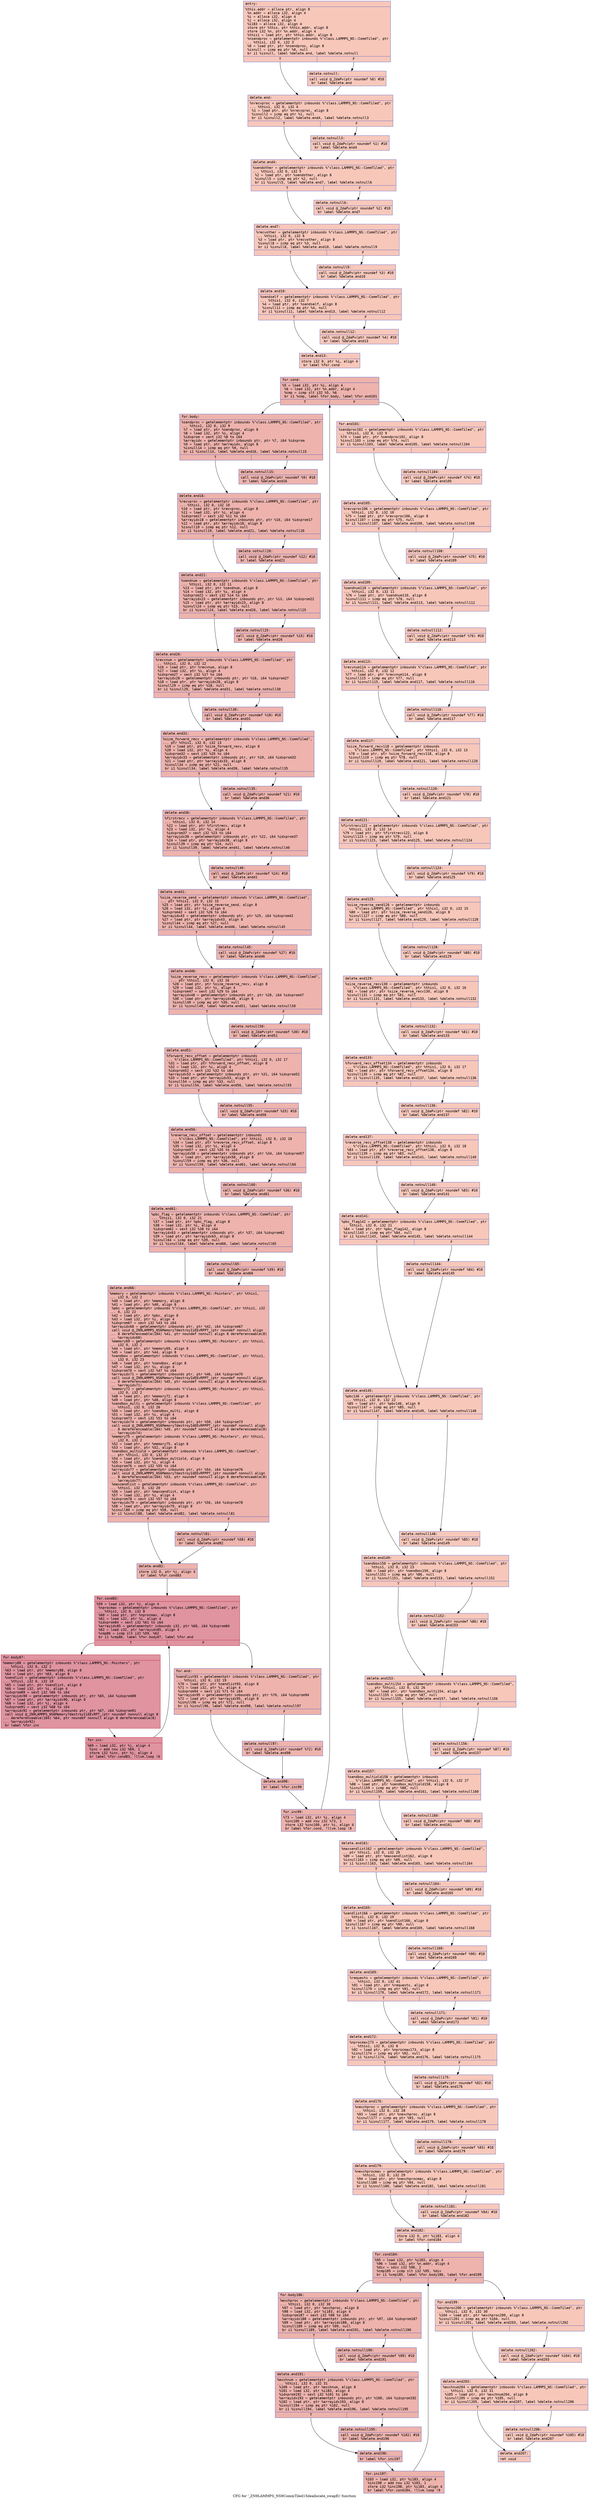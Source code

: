 digraph "CFG for '_ZN9LAMMPS_NS9CommTiled15deallocate_swapEi' function" {
	label="CFG for '_ZN9LAMMPS_NS9CommTiled15deallocate_swapEi' function";

	Node0x556077386480 [shape=record,color="#3d50c3ff", style=filled, fillcolor="#ec7f6370" fontname="Courier",label="{entry:\l|  %this.addr = alloca ptr, align 8\l  %n.addr = alloca i32, align 4\l  %i = alloca i32, align 4\l  %j = alloca i32, align 4\l  %i183 = alloca i32, align 4\l  store ptr %this, ptr %this.addr, align 8\l  store i32 %n, ptr %n.addr, align 4\l  %this1 = load ptr, ptr %this.addr, align 8\l  %nsendproc = getelementptr inbounds %\"class.LAMMPS_NS::CommTiled\", ptr\l... %this1, i32 0, i32 3\l  %0 = load ptr, ptr %nsendproc, align 8\l  %isnull = icmp eq ptr %0, null\l  br i1 %isnull, label %delete.end, label %delete.notnull\l|{<s0>T|<s1>F}}"];
	Node0x556077386480:s0 -> Node0x556077386b60[tooltip="entry -> delete.end\nProbability 37.50%" ];
	Node0x556077386480:s1 -> Node0x556077386be0[tooltip="entry -> delete.notnull\nProbability 62.50%" ];
	Node0x556077386be0 [shape=record,color="#3d50c3ff", style=filled, fillcolor="#ed836670" fontname="Courier",label="{delete.notnull:\l|  call void @_ZdaPv(ptr noundef %0) #10\l  br label %delete.end\l}"];
	Node0x556077386be0 -> Node0x556077386b60[tooltip="delete.notnull -> delete.end\nProbability 100.00%" ];
	Node0x556077386b60 [shape=record,color="#3d50c3ff", style=filled, fillcolor="#ec7f6370" fontname="Courier",label="{delete.end:\l|  %nrecvproc = getelementptr inbounds %\"class.LAMMPS_NS::CommTiled\", ptr\l... %this1, i32 0, i32 4\l  %1 = load ptr, ptr %nrecvproc, align 8\l  %isnull2 = icmp eq ptr %1, null\l  br i1 %isnull2, label %delete.end4, label %delete.notnull3\l|{<s0>T|<s1>F}}"];
	Node0x556077386b60:s0 -> Node0x556077387220[tooltip="delete.end -> delete.end4\nProbability 37.50%" ];
	Node0x556077386b60:s1 -> Node0x5560773872a0[tooltip="delete.end -> delete.notnull3\nProbability 62.50%" ];
	Node0x5560773872a0 [shape=record,color="#3d50c3ff", style=filled, fillcolor="#ed836670" fontname="Courier",label="{delete.notnull3:\l|  call void @_ZdaPv(ptr noundef %1) #10\l  br label %delete.end4\l}"];
	Node0x5560773872a0 -> Node0x556077387220[tooltip="delete.notnull3 -> delete.end4\nProbability 100.00%" ];
	Node0x556077387220 [shape=record,color="#3d50c3ff", style=filled, fillcolor="#ec7f6370" fontname="Courier",label="{delete.end4:\l|  %sendother = getelementptr inbounds %\"class.LAMMPS_NS::CommTiled\", ptr\l... %this1, i32 0, i32 5\l  %2 = load ptr, ptr %sendother, align 8\l  %isnull5 = icmp eq ptr %2, null\l  br i1 %isnull5, label %delete.end7, label %delete.notnull6\l|{<s0>T|<s1>F}}"];
	Node0x556077387220:s0 -> Node0x556077387800[tooltip="delete.end4 -> delete.end7\nProbability 37.50%" ];
	Node0x556077387220:s1 -> Node0x556077387880[tooltip="delete.end4 -> delete.notnull6\nProbability 62.50%" ];
	Node0x556077387880 [shape=record,color="#3d50c3ff", style=filled, fillcolor="#ed836670" fontname="Courier",label="{delete.notnull6:\l|  call void @_ZdaPv(ptr noundef %2) #10\l  br label %delete.end7\l}"];
	Node0x556077387880 -> Node0x556077387800[tooltip="delete.notnull6 -> delete.end7\nProbability 100.00%" ];
	Node0x556077387800 [shape=record,color="#3d50c3ff", style=filled, fillcolor="#ec7f6370" fontname="Courier",label="{delete.end7:\l|  %recvother = getelementptr inbounds %\"class.LAMMPS_NS::CommTiled\", ptr\l... %this1, i32 0, i32 6\l  %3 = load ptr, ptr %recvother, align 8\l  %isnull8 = icmp eq ptr %3, null\l  br i1 %isnull8, label %delete.end10, label %delete.notnull9\l|{<s0>T|<s1>F}}"];
	Node0x556077387800:s0 -> Node0x556077387d50[tooltip="delete.end7 -> delete.end10\nProbability 37.50%" ];
	Node0x556077387800:s1 -> Node0x556077387dd0[tooltip="delete.end7 -> delete.notnull9\nProbability 62.50%" ];
	Node0x556077387dd0 [shape=record,color="#3d50c3ff", style=filled, fillcolor="#ed836670" fontname="Courier",label="{delete.notnull9:\l|  call void @_ZdaPv(ptr noundef %3) #10\l  br label %delete.end10\l}"];
	Node0x556077387dd0 -> Node0x556077387d50[tooltip="delete.notnull9 -> delete.end10\nProbability 100.00%" ];
	Node0x556077387d50 [shape=record,color="#3d50c3ff", style=filled, fillcolor="#ec7f6370" fontname="Courier",label="{delete.end10:\l|  %sendself = getelementptr inbounds %\"class.LAMMPS_NS::CommTiled\", ptr\l... %this1, i32 0, i32 7\l  %4 = load ptr, ptr %sendself, align 8\l  %isnull11 = icmp eq ptr %4, null\l  br i1 %isnull11, label %delete.end13, label %delete.notnull12\l|{<s0>T|<s1>F}}"];
	Node0x556077387d50:s0 -> Node0x556077388480[tooltip="delete.end10 -> delete.end13\nProbability 37.50%" ];
	Node0x556077387d50:s1 -> Node0x556077388530[tooltip="delete.end10 -> delete.notnull12\nProbability 62.50%" ];
	Node0x556077388530 [shape=record,color="#3d50c3ff", style=filled, fillcolor="#ed836670" fontname="Courier",label="{delete.notnull12:\l|  call void @_ZdaPv(ptr noundef %4) #10\l  br label %delete.end13\l}"];
	Node0x556077388530 -> Node0x556077388480[tooltip="delete.notnull12 -> delete.end13\nProbability 100.00%" ];
	Node0x556077388480 [shape=record,color="#3d50c3ff", style=filled, fillcolor="#ec7f6370" fontname="Courier",label="{delete.end13:\l|  store i32 0, ptr %i, align 4\l  br label %for.cond\l}"];
	Node0x556077388480 -> Node0x5560773888b0[tooltip="delete.end13 -> for.cond\nProbability 100.00%" ];
	Node0x5560773888b0 [shape=record,color="#3d50c3ff", style=filled, fillcolor="#d6524470" fontname="Courier",label="{for.cond:\l|  %5 = load i32, ptr %i, align 4\l  %6 = load i32, ptr %n.addr, align 4\l  %cmp = icmp slt i32 %5, %6\l  br i1 %cmp, label %for.body, label %for.end101\l|{<s0>T|<s1>F}}"];
	Node0x5560773888b0:s0 -> Node0x55607737de80[tooltip="for.cond -> for.body\nProbability 96.88%" ];
	Node0x5560773888b0:s1 -> Node0x55607737ded0[tooltip="for.cond -> for.end101\nProbability 3.12%" ];
	Node0x55607737de80 [shape=record,color="#3d50c3ff", style=filled, fillcolor="#d6524470" fontname="Courier",label="{for.body:\l|  %sendproc = getelementptr inbounds %\"class.LAMMPS_NS::CommTiled\", ptr\l... %this1, i32 0, i32 9\l  %7 = load ptr, ptr %sendproc, align 8\l  %8 = load i32, ptr %i, align 4\l  %idxprom = sext i32 %8 to i64\l  %arrayidx = getelementptr inbounds ptr, ptr %7, i64 %idxprom\l  %9 = load ptr, ptr %arrayidx, align 8\l  %isnull14 = icmp eq ptr %9, null\l  br i1 %isnull14, label %delete.end16, label %delete.notnull15\l|{<s0>T|<s1>F}}"];
	Node0x55607737de80:s0 -> Node0x55607737e4c0[tooltip="for.body -> delete.end16\nProbability 37.50%" ];
	Node0x55607737de80:s1 -> Node0x55607737e570[tooltip="for.body -> delete.notnull15\nProbability 62.50%" ];
	Node0x55607737e570 [shape=record,color="#3d50c3ff", style=filled, fillcolor="#d8564670" fontname="Courier",label="{delete.notnull15:\l|  call void @_ZdaPv(ptr noundef %9) #10\l  br label %delete.end16\l}"];
	Node0x55607737e570 -> Node0x55607737e4c0[tooltip="delete.notnull15 -> delete.end16\nProbability 100.00%" ];
	Node0x55607737e4c0 [shape=record,color="#3d50c3ff", style=filled, fillcolor="#d6524470" fontname="Courier",label="{delete.end16:\l|  %recvproc = getelementptr inbounds %\"class.LAMMPS_NS::CommTiled\", ptr\l... %this1, i32 0, i32 10\l  %10 = load ptr, ptr %recvproc, align 8\l  %11 = load i32, ptr %i, align 4\l  %idxprom17 = sext i32 %11 to i64\l  %arrayidx18 = getelementptr inbounds ptr, ptr %10, i64 %idxprom17\l  %12 = load ptr, ptr %arrayidx18, align 8\l  %isnull19 = icmp eq ptr %12, null\l  br i1 %isnull19, label %delete.end21, label %delete.notnull20\l|{<s0>T|<s1>F}}"];
	Node0x55607737e4c0:s0 -> Node0x55607737ed40[tooltip="delete.end16 -> delete.end21\nProbability 37.50%" ];
	Node0x55607737e4c0:s1 -> Node0x55607737edf0[tooltip="delete.end16 -> delete.notnull20\nProbability 62.50%" ];
	Node0x55607737edf0 [shape=record,color="#3d50c3ff", style=filled, fillcolor="#d8564670" fontname="Courier",label="{delete.notnull20:\l|  call void @_ZdaPv(ptr noundef %12) #10\l  br label %delete.end21\l}"];
	Node0x55607737edf0 -> Node0x55607737ed40[tooltip="delete.notnull20 -> delete.end21\nProbability 100.00%" ];
	Node0x55607737ed40 [shape=record,color="#3d50c3ff", style=filled, fillcolor="#d6524470" fontname="Courier",label="{delete.end21:\l|  %sendnum = getelementptr inbounds %\"class.LAMMPS_NS::CommTiled\", ptr\l... %this1, i32 0, i32 11\l  %13 = load ptr, ptr %sendnum, align 8\l  %14 = load i32, ptr %i, align 4\l  %idxprom22 = sext i32 %14 to i64\l  %arrayidx23 = getelementptr inbounds ptr, ptr %13, i64 %idxprom22\l  %15 = load ptr, ptr %arrayidx23, align 8\l  %isnull24 = icmp eq ptr %15, null\l  br i1 %isnull24, label %delete.end26, label %delete.notnull25\l|{<s0>T|<s1>F}}"];
	Node0x55607737ed40:s0 -> Node0x55607738b7b0[tooltip="delete.end21 -> delete.end26\nProbability 37.50%" ];
	Node0x55607737ed40:s1 -> Node0x55607738b860[tooltip="delete.end21 -> delete.notnull25\nProbability 62.50%" ];
	Node0x55607738b860 [shape=record,color="#3d50c3ff", style=filled, fillcolor="#d8564670" fontname="Courier",label="{delete.notnull25:\l|  call void @_ZdaPv(ptr noundef %15) #10\l  br label %delete.end26\l}"];
	Node0x55607738b860 -> Node0x55607738b7b0[tooltip="delete.notnull25 -> delete.end26\nProbability 100.00%" ];
	Node0x55607738b7b0 [shape=record,color="#3d50c3ff", style=filled, fillcolor="#d6524470" fontname="Courier",label="{delete.end26:\l|  %recvnum = getelementptr inbounds %\"class.LAMMPS_NS::CommTiled\", ptr\l... %this1, i32 0, i32 12\l  %16 = load ptr, ptr %recvnum, align 8\l  %17 = load i32, ptr %i, align 4\l  %idxprom27 = sext i32 %17 to i64\l  %arrayidx28 = getelementptr inbounds ptr, ptr %16, i64 %idxprom27\l  %18 = load ptr, ptr %arrayidx28, align 8\l  %isnull29 = icmp eq ptr %18, null\l  br i1 %isnull29, label %delete.end31, label %delete.notnull30\l|{<s0>T|<s1>F}}"];
	Node0x55607738b7b0:s0 -> Node0x55607738bfa0[tooltip="delete.end26 -> delete.end31\nProbability 37.50%" ];
	Node0x55607738b7b0:s1 -> Node0x55607738c050[tooltip="delete.end26 -> delete.notnull30\nProbability 62.50%" ];
	Node0x55607738c050 [shape=record,color="#3d50c3ff", style=filled, fillcolor="#d8564670" fontname="Courier",label="{delete.notnull30:\l|  call void @_ZdaPv(ptr noundef %18) #10\l  br label %delete.end31\l}"];
	Node0x55607738c050 -> Node0x55607738bfa0[tooltip="delete.notnull30 -> delete.end31\nProbability 100.00%" ];
	Node0x55607738bfa0 [shape=record,color="#3d50c3ff", style=filled, fillcolor="#d6524470" fontname="Courier",label="{delete.end31:\l|  %size_forward_recv = getelementptr inbounds %\"class.LAMMPS_NS::CommTiled\",\l... ptr %this1, i32 0, i32 13\l  %19 = load ptr, ptr %size_forward_recv, align 8\l  %20 = load i32, ptr %i, align 4\l  %idxprom32 = sext i32 %20 to i64\l  %arrayidx33 = getelementptr inbounds ptr, ptr %19, i64 %idxprom32\l  %21 = load ptr, ptr %arrayidx33, align 8\l  %isnull34 = icmp eq ptr %21, null\l  br i1 %isnull34, label %delete.end36, label %delete.notnull35\l|{<s0>T|<s1>F}}"];
	Node0x55607738bfa0:s0 -> Node0x55607738c7f0[tooltip="delete.end31 -> delete.end36\nProbability 37.50%" ];
	Node0x55607738bfa0:s1 -> Node0x55607738c8a0[tooltip="delete.end31 -> delete.notnull35\nProbability 62.50%" ];
	Node0x55607738c8a0 [shape=record,color="#3d50c3ff", style=filled, fillcolor="#d8564670" fontname="Courier",label="{delete.notnull35:\l|  call void @_ZdaPv(ptr noundef %21) #10\l  br label %delete.end36\l}"];
	Node0x55607738c8a0 -> Node0x55607738c7f0[tooltip="delete.notnull35 -> delete.end36\nProbability 100.00%" ];
	Node0x55607738c7f0 [shape=record,color="#3d50c3ff", style=filled, fillcolor="#d6524470" fontname="Courier",label="{delete.end36:\l|  %firstrecv = getelementptr inbounds %\"class.LAMMPS_NS::CommTiled\", ptr\l... %this1, i32 0, i32 14\l  %22 = load ptr, ptr %firstrecv, align 8\l  %23 = load i32, ptr %i, align 4\l  %idxprom37 = sext i32 %23 to i64\l  %arrayidx38 = getelementptr inbounds ptr, ptr %22, i64 %idxprom37\l  %24 = load ptr, ptr %arrayidx38, align 8\l  %isnull39 = icmp eq ptr %24, null\l  br i1 %isnull39, label %delete.end41, label %delete.notnull40\l|{<s0>T|<s1>F}}"];
	Node0x55607738c7f0:s0 -> Node0x55607738cfc0[tooltip="delete.end36 -> delete.end41\nProbability 37.50%" ];
	Node0x55607738c7f0:s1 -> Node0x55607738d070[tooltip="delete.end36 -> delete.notnull40\nProbability 62.50%" ];
	Node0x55607738d070 [shape=record,color="#3d50c3ff", style=filled, fillcolor="#d8564670" fontname="Courier",label="{delete.notnull40:\l|  call void @_ZdaPv(ptr noundef %24) #10\l  br label %delete.end41\l}"];
	Node0x55607738d070 -> Node0x55607738cfc0[tooltip="delete.notnull40 -> delete.end41\nProbability 100.00%" ];
	Node0x55607738cfc0 [shape=record,color="#3d50c3ff", style=filled, fillcolor="#d6524470" fontname="Courier",label="{delete.end41:\l|  %size_reverse_send = getelementptr inbounds %\"class.LAMMPS_NS::CommTiled\",\l... ptr %this1, i32 0, i32 15\l  %25 = load ptr, ptr %size_reverse_send, align 8\l  %26 = load i32, ptr %i, align 4\l  %idxprom42 = sext i32 %26 to i64\l  %arrayidx43 = getelementptr inbounds ptr, ptr %25, i64 %idxprom42\l  %27 = load ptr, ptr %arrayidx43, align 8\l  %isnull44 = icmp eq ptr %27, null\l  br i1 %isnull44, label %delete.end46, label %delete.notnull45\l|{<s0>T|<s1>F}}"];
	Node0x55607738cfc0:s0 -> Node0x55607738d7f0[tooltip="delete.end41 -> delete.end46\nProbability 37.50%" ];
	Node0x55607738cfc0:s1 -> Node0x55607738d8a0[tooltip="delete.end41 -> delete.notnull45\nProbability 62.50%" ];
	Node0x55607738d8a0 [shape=record,color="#3d50c3ff", style=filled, fillcolor="#d8564670" fontname="Courier",label="{delete.notnull45:\l|  call void @_ZdaPv(ptr noundef %27) #10\l  br label %delete.end46\l}"];
	Node0x55607738d8a0 -> Node0x55607738d7f0[tooltip="delete.notnull45 -> delete.end46\nProbability 100.00%" ];
	Node0x55607738d7f0 [shape=record,color="#3d50c3ff", style=filled, fillcolor="#d6524470" fontname="Courier",label="{delete.end46:\l|  %size_reverse_recv = getelementptr inbounds %\"class.LAMMPS_NS::CommTiled\",\l... ptr %this1, i32 0, i32 16\l  %28 = load ptr, ptr %size_reverse_recv, align 8\l  %29 = load i32, ptr %i, align 4\l  %idxprom47 = sext i32 %29 to i64\l  %arrayidx48 = getelementptr inbounds ptr, ptr %28, i64 %idxprom47\l  %30 = load ptr, ptr %arrayidx48, align 8\l  %isnull49 = icmp eq ptr %30, null\l  br i1 %isnull49, label %delete.end51, label %delete.notnull50\l|{<s0>T|<s1>F}}"];
	Node0x55607738d7f0:s0 -> Node0x55607738dff0[tooltip="delete.end46 -> delete.end51\nProbability 37.50%" ];
	Node0x55607738d7f0:s1 -> Node0x55607738e0a0[tooltip="delete.end46 -> delete.notnull50\nProbability 62.50%" ];
	Node0x55607738e0a0 [shape=record,color="#3d50c3ff", style=filled, fillcolor="#d8564670" fontname="Courier",label="{delete.notnull50:\l|  call void @_ZdaPv(ptr noundef %30) #10\l  br label %delete.end51\l}"];
	Node0x55607738e0a0 -> Node0x55607738dff0[tooltip="delete.notnull50 -> delete.end51\nProbability 100.00%" ];
	Node0x55607738dff0 [shape=record,color="#3d50c3ff", style=filled, fillcolor="#d6524470" fontname="Courier",label="{delete.end51:\l|  %forward_recv_offset = getelementptr inbounds\l... %\"class.LAMMPS_NS::CommTiled\", ptr %this1, i32 0, i32 17\l  %31 = load ptr, ptr %forward_recv_offset, align 8\l  %32 = load i32, ptr %i, align 4\l  %idxprom52 = sext i32 %32 to i64\l  %arrayidx53 = getelementptr inbounds ptr, ptr %31, i64 %idxprom52\l  %33 = load ptr, ptr %arrayidx53, align 8\l  %isnull54 = icmp eq ptr %33, null\l  br i1 %isnull54, label %delete.end56, label %delete.notnull55\l|{<s0>T|<s1>F}}"];
	Node0x55607738dff0:s0 -> Node0x55607738e7f0[tooltip="delete.end51 -> delete.end56\nProbability 37.50%" ];
	Node0x55607738dff0:s1 -> Node0x55607738e8a0[tooltip="delete.end51 -> delete.notnull55\nProbability 62.50%" ];
	Node0x55607738e8a0 [shape=record,color="#3d50c3ff", style=filled, fillcolor="#d8564670" fontname="Courier",label="{delete.notnull55:\l|  call void @_ZdaPv(ptr noundef %33) #10\l  br label %delete.end56\l}"];
	Node0x55607738e8a0 -> Node0x55607738e7f0[tooltip="delete.notnull55 -> delete.end56\nProbability 100.00%" ];
	Node0x55607738e7f0 [shape=record,color="#3d50c3ff", style=filled, fillcolor="#d6524470" fontname="Courier",label="{delete.end56:\l|  %reverse_recv_offset = getelementptr inbounds\l... %\"class.LAMMPS_NS::CommTiled\", ptr %this1, i32 0, i32 18\l  %34 = load ptr, ptr %reverse_recv_offset, align 8\l  %35 = load i32, ptr %i, align 4\l  %idxprom57 = sext i32 %35 to i64\l  %arrayidx58 = getelementptr inbounds ptr, ptr %34, i64 %idxprom57\l  %36 = load ptr, ptr %arrayidx58, align 8\l  %isnull59 = icmp eq ptr %36, null\l  br i1 %isnull59, label %delete.end61, label %delete.notnull60\l|{<s0>T|<s1>F}}"];
	Node0x55607738e7f0:s0 -> Node0x55607738eff0[tooltip="delete.end56 -> delete.end61\nProbability 37.50%" ];
	Node0x55607738e7f0:s1 -> Node0x55607738f0a0[tooltip="delete.end56 -> delete.notnull60\nProbability 62.50%" ];
	Node0x55607738f0a0 [shape=record,color="#3d50c3ff", style=filled, fillcolor="#d8564670" fontname="Courier",label="{delete.notnull60:\l|  call void @_ZdaPv(ptr noundef %36) #10\l  br label %delete.end61\l}"];
	Node0x55607738f0a0 -> Node0x55607738eff0[tooltip="delete.notnull60 -> delete.end61\nProbability 100.00%" ];
	Node0x55607738eff0 [shape=record,color="#3d50c3ff", style=filled, fillcolor="#d6524470" fontname="Courier",label="{delete.end61:\l|  %pbc_flag = getelementptr inbounds %\"class.LAMMPS_NS::CommTiled\", ptr\l... %this1, i32 0, i32 21\l  %37 = load ptr, ptr %pbc_flag, align 8\l  %38 = load i32, ptr %i, align 4\l  %idxprom62 = sext i32 %38 to i64\l  %arrayidx63 = getelementptr inbounds ptr, ptr %37, i64 %idxprom62\l  %39 = load ptr, ptr %arrayidx63, align 8\l  %isnull64 = icmp eq ptr %39, null\l  br i1 %isnull64, label %delete.end66, label %delete.notnull65\l|{<s0>T|<s1>F}}"];
	Node0x55607738eff0:s0 -> Node0x55607738b190[tooltip="delete.end61 -> delete.end66\nProbability 37.50%" ];
	Node0x55607738eff0:s1 -> Node0x55607738b240[tooltip="delete.end61 -> delete.notnull65\nProbability 62.50%" ];
	Node0x55607738b240 [shape=record,color="#3d50c3ff", style=filled, fillcolor="#d8564670" fontname="Courier",label="{delete.notnull65:\l|  call void @_ZdaPv(ptr noundef %39) #10\l  br label %delete.end66\l}"];
	Node0x55607738b240 -> Node0x55607738b190[tooltip="delete.notnull65 -> delete.end66\nProbability 100.00%" ];
	Node0x55607738b190 [shape=record,color="#3d50c3ff", style=filled, fillcolor="#d6524470" fontname="Courier",label="{delete.end66:\l|  %memory = getelementptr inbounds %\"class.LAMMPS_NS::Pointers\", ptr %this1,\l... i32 0, i32 2\l  %40 = load ptr, ptr %memory, align 8\l  %41 = load ptr, ptr %40, align 8\l  %pbc = getelementptr inbounds %\"class.LAMMPS_NS::CommTiled\", ptr %this1, i32\l... 0, i32 22\l  %42 = load ptr, ptr %pbc, align 8\l  %43 = load i32, ptr %i, align 4\l  %idxprom67 = sext i32 %43 to i64\l  %arrayidx68 = getelementptr inbounds ptr, ptr %42, i64 %idxprom67\l  call void @_ZN9LAMMPS_NS6Memory7destroyIiEEvRPPT_(ptr noundef nonnull align\l... 8 dereferenceable(184) %41, ptr noundef nonnull align 8 dereferenceable(8)\l... %arrayidx68)\l  %memory69 = getelementptr inbounds %\"class.LAMMPS_NS::Pointers\", ptr %this1,\l... i32 0, i32 2\l  %44 = load ptr, ptr %memory69, align 8\l  %45 = load ptr, ptr %44, align 8\l  %sendbox = getelementptr inbounds %\"class.LAMMPS_NS::CommTiled\", ptr %this1,\l... i32 0, i32 23\l  %46 = load ptr, ptr %sendbox, align 8\l  %47 = load i32, ptr %i, align 4\l  %idxprom70 = sext i32 %47 to i64\l  %arrayidx71 = getelementptr inbounds ptr, ptr %46, i64 %idxprom70\l  call void @_ZN9LAMMPS_NS6Memory7destroyIdEEvRPPT_(ptr noundef nonnull align\l... 8 dereferenceable(184) %45, ptr noundef nonnull align 8 dereferenceable(8)\l... %arrayidx71)\l  %memory72 = getelementptr inbounds %\"class.LAMMPS_NS::Pointers\", ptr %this1,\l... i32 0, i32 2\l  %48 = load ptr, ptr %memory72, align 8\l  %49 = load ptr, ptr %48, align 8\l  %sendbox_multi = getelementptr inbounds %\"class.LAMMPS_NS::CommTiled\", ptr\l... %this1, i32 0, i32 26\l  %50 = load ptr, ptr %sendbox_multi, align 8\l  %51 = load i32, ptr %i, align 4\l  %idxprom73 = sext i32 %51 to i64\l  %arrayidx74 = getelementptr inbounds ptr, ptr %50, i64 %idxprom73\l  call void @_ZN9LAMMPS_NS6Memory7destroyIdEEvRPPPT_(ptr noundef nonnull align\l... 8 dereferenceable(184) %49, ptr noundef nonnull align 8 dereferenceable(8)\l... %arrayidx74)\l  %memory75 = getelementptr inbounds %\"class.LAMMPS_NS::Pointers\", ptr %this1,\l... i32 0, i32 2\l  %52 = load ptr, ptr %memory75, align 8\l  %53 = load ptr, ptr %52, align 8\l  %sendbox_multiold = getelementptr inbounds %\"class.LAMMPS_NS::CommTiled\",\l... ptr %this1, i32 0, i32 27\l  %54 = load ptr, ptr %sendbox_multiold, align 8\l  %55 = load i32, ptr %i, align 4\l  %idxprom76 = sext i32 %55 to i64\l  %arrayidx77 = getelementptr inbounds ptr, ptr %54, i64 %idxprom76\l  call void @_ZN9LAMMPS_NS6Memory7destroyIdEEvRPPPT_(ptr noundef nonnull align\l... 8 dereferenceable(184) %53, ptr noundef nonnull align 8 dereferenceable(8)\l... %arrayidx77)\l  %maxsendlist = getelementptr inbounds %\"class.LAMMPS_NS::CommTiled\", ptr\l... %this1, i32 0, i32 20\l  %56 = load ptr, ptr %maxsendlist, align 8\l  %57 = load i32, ptr %i, align 4\l  %idxprom78 = sext i32 %57 to i64\l  %arrayidx79 = getelementptr inbounds ptr, ptr %56, i64 %idxprom78\l  %58 = load ptr, ptr %arrayidx79, align 8\l  %isnull80 = icmp eq ptr %58, null\l  br i1 %isnull80, label %delete.end82, label %delete.notnull81\l|{<s0>T|<s1>F}}"];
	Node0x55607738b190:s0 -> Node0x556077392910[tooltip="delete.end66 -> delete.end82\nProbability 37.50%" ];
	Node0x55607738b190:s1 -> Node0x556077392a20[tooltip="delete.end66 -> delete.notnull81\nProbability 62.50%" ];
	Node0x556077392a20 [shape=record,color="#3d50c3ff", style=filled, fillcolor="#d8564670" fontname="Courier",label="{delete.notnull81:\l|  call void @_ZdaPv(ptr noundef %58) #10\l  br label %delete.end82\l}"];
	Node0x556077392a20 -> Node0x556077392910[tooltip="delete.notnull81 -> delete.end82\nProbability 100.00%" ];
	Node0x556077392910 [shape=record,color="#3d50c3ff", style=filled, fillcolor="#d6524470" fontname="Courier",label="{delete.end82:\l|  store i32 0, ptr %j, align 4\l  br label %for.cond83\l}"];
	Node0x556077392910 -> Node0x556077392db0[tooltip="delete.end82 -> for.cond83\nProbability 100.00%" ];
	Node0x556077392db0 [shape=record,color="#b70d28ff", style=filled, fillcolor="#b70d2870" fontname="Courier",label="{for.cond83:\l|  %59 = load i32, ptr %j, align 4\l  %nprocmax = getelementptr inbounds %\"class.LAMMPS_NS::CommTiled\", ptr\l... %this1, i32 0, i32 8\l  %60 = load ptr, ptr %nprocmax, align 8\l  %61 = load i32, ptr %i, align 4\l  %idxprom84 = sext i32 %61 to i64\l  %arrayidx85 = getelementptr inbounds i32, ptr %60, i64 %idxprom84\l  %62 = load i32, ptr %arrayidx85, align 4\l  %cmp86 = icmp slt i32 %59, %62\l  br i1 %cmp86, label %for.body87, label %for.end\l|{<s0>T|<s1>F}}"];
	Node0x556077392db0:s0 -> Node0x556077393360[tooltip="for.cond83 -> for.body87\nProbability 96.88%" ];
	Node0x556077392db0:s1 -> Node0x5560773933e0[tooltip="for.cond83 -> for.end\nProbability 3.12%" ];
	Node0x556077393360 [shape=record,color="#b70d28ff", style=filled, fillcolor="#b70d2870" fontname="Courier",label="{for.body87:\l|  %memory88 = getelementptr inbounds %\"class.LAMMPS_NS::Pointers\", ptr\l... %this1, i32 0, i32 2\l  %63 = load ptr, ptr %memory88, align 8\l  %64 = load ptr, ptr %63, align 8\l  %sendlist = getelementptr inbounds %\"class.LAMMPS_NS::CommTiled\", ptr\l... %this1, i32 0, i32 19\l  %65 = load ptr, ptr %sendlist, align 8\l  %66 = load i32, ptr %i, align 4\l  %idxprom89 = sext i32 %66 to i64\l  %arrayidx90 = getelementptr inbounds ptr, ptr %65, i64 %idxprom89\l  %67 = load ptr, ptr %arrayidx90, align 8\l  %68 = load i32, ptr %j, align 4\l  %idxprom91 = sext i32 %68 to i64\l  %arrayidx92 = getelementptr inbounds ptr, ptr %67, i64 %idxprom91\l  call void @_ZN9LAMMPS_NS6Memory7destroyIiEEvRPT_(ptr noundef nonnull align 8\l... dereferenceable(184) %64, ptr noundef nonnull align 8 dereferenceable(8)\l... %arrayidx92)\l  br label %for.inc\l}"];
	Node0x556077393360 -> Node0x556077393ea0[tooltip="for.body87 -> for.inc\nProbability 100.00%" ];
	Node0x556077393ea0 [shape=record,color="#b70d28ff", style=filled, fillcolor="#b70d2870" fontname="Courier",label="{for.inc:\l|  %69 = load i32, ptr %j, align 4\l  %inc = add nsw i32 %69, 1\l  store i32 %inc, ptr %j, align 4\l  br label %for.cond83, !llvm.loop !6\l}"];
	Node0x556077393ea0 -> Node0x556077392db0[tooltip="for.inc -> for.cond83\nProbability 100.00%" ];
	Node0x5560773933e0 [shape=record,color="#3d50c3ff", style=filled, fillcolor="#d6524470" fontname="Courier",label="{for.end:\l|  %sendlist93 = getelementptr inbounds %\"class.LAMMPS_NS::CommTiled\", ptr\l... %this1, i32 0, i32 19\l  %70 = load ptr, ptr %sendlist93, align 8\l  %71 = load i32, ptr %i, align 4\l  %idxprom94 = sext i32 %71 to i64\l  %arrayidx95 = getelementptr inbounds ptr, ptr %70, i64 %idxprom94\l  %72 = load ptr, ptr %arrayidx95, align 8\l  %isnull96 = icmp eq ptr %72, null\l  br i1 %isnull96, label %delete.end98, label %delete.notnull97\l|{<s0>T|<s1>F}}"];
	Node0x5560773933e0:s0 -> Node0x5560773950a0[tooltip="for.end -> delete.end98\nProbability 37.50%" ];
	Node0x5560773933e0:s1 -> Node0x556077395150[tooltip="for.end -> delete.notnull97\nProbability 62.50%" ];
	Node0x556077395150 [shape=record,color="#3d50c3ff", style=filled, fillcolor="#d8564670" fontname="Courier",label="{delete.notnull97:\l|  call void @_ZdaPv(ptr noundef %72) #10\l  br label %delete.end98\l}"];
	Node0x556077395150 -> Node0x5560773950a0[tooltip="delete.notnull97 -> delete.end98\nProbability 100.00%" ];
	Node0x5560773950a0 [shape=record,color="#3d50c3ff", style=filled, fillcolor="#d6524470" fontname="Courier",label="{delete.end98:\l|  br label %for.inc99\l}"];
	Node0x5560773950a0 -> Node0x556077395450[tooltip="delete.end98 -> for.inc99\nProbability 100.00%" ];
	Node0x556077395450 [shape=record,color="#3d50c3ff", style=filled, fillcolor="#d6524470" fontname="Courier",label="{for.inc99:\l|  %73 = load i32, ptr %i, align 4\l  %inc100 = add nsw i32 %73, 1\l  store i32 %inc100, ptr %i, align 4\l  br label %for.cond, !llvm.loop !8\l}"];
	Node0x556077395450 -> Node0x5560773888b0[tooltip="for.inc99 -> for.cond\nProbability 100.00%" ];
	Node0x55607737ded0 [shape=record,color="#3d50c3ff", style=filled, fillcolor="#ec7f6370" fontname="Courier",label="{for.end101:\l|  %sendproc102 = getelementptr inbounds %\"class.LAMMPS_NS::CommTiled\", ptr\l... %this1, i32 0, i32 9\l  %74 = load ptr, ptr %sendproc102, align 8\l  %isnull103 = icmp eq ptr %74, null\l  br i1 %isnull103, label %delete.end105, label %delete.notnull104\l|{<s0>T|<s1>F}}"];
	Node0x55607737ded0:s0 -> Node0x556077395a80[tooltip="for.end101 -> delete.end105\nProbability 37.50%" ];
	Node0x55607737ded0:s1 -> Node0x556077395b30[tooltip="for.end101 -> delete.notnull104\nProbability 62.50%" ];
	Node0x556077395b30 [shape=record,color="#3d50c3ff", style=filled, fillcolor="#ed836670" fontname="Courier",label="{delete.notnull104:\l|  call void @_ZdaPv(ptr noundef %74) #10\l  br label %delete.end105\l}"];
	Node0x556077395b30 -> Node0x556077395a80[tooltip="delete.notnull104 -> delete.end105\nProbability 100.00%" ];
	Node0x556077395a80 [shape=record,color="#3d50c3ff", style=filled, fillcolor="#ec7f6370" fontname="Courier",label="{delete.end105:\l|  %recvproc106 = getelementptr inbounds %\"class.LAMMPS_NS::CommTiled\", ptr\l... %this1, i32 0, i32 10\l  %75 = load ptr, ptr %recvproc106, align 8\l  %isnull107 = icmp eq ptr %75, null\l  br i1 %isnull107, label %delete.end109, label %delete.notnull108\l|{<s0>T|<s1>F}}"];
	Node0x556077395a80:s0 -> Node0x556077396000[tooltip="delete.end105 -> delete.end109\nProbability 37.50%" ];
	Node0x556077395a80:s1 -> Node0x5560773960b0[tooltip="delete.end105 -> delete.notnull108\nProbability 62.50%" ];
	Node0x5560773960b0 [shape=record,color="#3d50c3ff", style=filled, fillcolor="#ed836670" fontname="Courier",label="{delete.notnull108:\l|  call void @_ZdaPv(ptr noundef %75) #10\l  br label %delete.end109\l}"];
	Node0x5560773960b0 -> Node0x556077396000[tooltip="delete.notnull108 -> delete.end109\nProbability 100.00%" ];
	Node0x556077396000 [shape=record,color="#3d50c3ff", style=filled, fillcolor="#ec7f6370" fontname="Courier",label="{delete.end109:\l|  %sendnum110 = getelementptr inbounds %\"class.LAMMPS_NS::CommTiled\", ptr\l... %this1, i32 0, i32 11\l  %76 = load ptr, ptr %sendnum110, align 8\l  %isnull111 = icmp eq ptr %76, null\l  br i1 %isnull111, label %delete.end113, label %delete.notnull112\l|{<s0>T|<s1>F}}"];
	Node0x556077396000:s0 -> Node0x556077396560[tooltip="delete.end109 -> delete.end113\nProbability 37.50%" ];
	Node0x556077396000:s1 -> Node0x556077396610[tooltip="delete.end109 -> delete.notnull112\nProbability 62.50%" ];
	Node0x556077396610 [shape=record,color="#3d50c3ff", style=filled, fillcolor="#ed836670" fontname="Courier",label="{delete.notnull112:\l|  call void @_ZdaPv(ptr noundef %76) #10\l  br label %delete.end113\l}"];
	Node0x556077396610 -> Node0x556077396560[tooltip="delete.notnull112 -> delete.end113\nProbability 100.00%" ];
	Node0x556077396560 [shape=record,color="#3d50c3ff", style=filled, fillcolor="#ec7f6370" fontname="Courier",label="{delete.end113:\l|  %recvnum114 = getelementptr inbounds %\"class.LAMMPS_NS::CommTiled\", ptr\l... %this1, i32 0, i32 12\l  %77 = load ptr, ptr %recvnum114, align 8\l  %isnull115 = icmp eq ptr %77, null\l  br i1 %isnull115, label %delete.end117, label %delete.notnull116\l|{<s0>T|<s1>F}}"];
	Node0x556077396560:s0 -> Node0x556077396ac0[tooltip="delete.end113 -> delete.end117\nProbability 37.50%" ];
	Node0x556077396560:s1 -> Node0x556077396b70[tooltip="delete.end113 -> delete.notnull116\nProbability 62.50%" ];
	Node0x556077396b70 [shape=record,color="#3d50c3ff", style=filled, fillcolor="#ed836670" fontname="Courier",label="{delete.notnull116:\l|  call void @_ZdaPv(ptr noundef %77) #10\l  br label %delete.end117\l}"];
	Node0x556077396b70 -> Node0x556077396ac0[tooltip="delete.notnull116 -> delete.end117\nProbability 100.00%" ];
	Node0x556077396ac0 [shape=record,color="#3d50c3ff", style=filled, fillcolor="#ec7f6370" fontname="Courier",label="{delete.end117:\l|  %size_forward_recv118 = getelementptr inbounds\l... %\"class.LAMMPS_NS::CommTiled\", ptr %this1, i32 0, i32 13\l  %78 = load ptr, ptr %size_forward_recv118, align 8\l  %isnull119 = icmp eq ptr %78, null\l  br i1 %isnull119, label %delete.end121, label %delete.notnull120\l|{<s0>T|<s1>F}}"];
	Node0x556077396ac0:s0 -> Node0x556077397080[tooltip="delete.end117 -> delete.end121\nProbability 37.50%" ];
	Node0x556077396ac0:s1 -> Node0x556077397100[tooltip="delete.end117 -> delete.notnull120\nProbability 62.50%" ];
	Node0x556077397100 [shape=record,color="#3d50c3ff", style=filled, fillcolor="#ed836670" fontname="Courier",label="{delete.notnull120:\l|  call void @_ZdaPv(ptr noundef %78) #10\l  br label %delete.end121\l}"];
	Node0x556077397100 -> Node0x556077397080[tooltip="delete.notnull120 -> delete.end121\nProbability 100.00%" ];
	Node0x556077397080 [shape=record,color="#3d50c3ff", style=filled, fillcolor="#ec7f6370" fontname="Courier",label="{delete.end121:\l|  %firstrecv122 = getelementptr inbounds %\"class.LAMMPS_NS::CommTiled\", ptr\l... %this1, i32 0, i32 14\l  %79 = load ptr, ptr %firstrecv122, align 8\l  %isnull123 = icmp eq ptr %79, null\l  br i1 %isnull123, label %delete.end125, label %delete.notnull124\l|{<s0>T|<s1>F}}"];
	Node0x556077397080:s0 -> Node0x556077397580[tooltip="delete.end121 -> delete.end125\nProbability 37.50%" ];
	Node0x556077397080:s1 -> Node0x556077397630[tooltip="delete.end121 -> delete.notnull124\nProbability 62.50%" ];
	Node0x556077397630 [shape=record,color="#3d50c3ff", style=filled, fillcolor="#ed836670" fontname="Courier",label="{delete.notnull124:\l|  call void @_ZdaPv(ptr noundef %79) #10\l  br label %delete.end125\l}"];
	Node0x556077397630 -> Node0x556077397580[tooltip="delete.notnull124 -> delete.end125\nProbability 100.00%" ];
	Node0x556077397580 [shape=record,color="#3d50c3ff", style=filled, fillcolor="#ec7f6370" fontname="Courier",label="{delete.end125:\l|  %size_reverse_send126 = getelementptr inbounds\l... %\"class.LAMMPS_NS::CommTiled\", ptr %this1, i32 0, i32 15\l  %80 = load ptr, ptr %size_reverse_send126, align 8\l  %isnull127 = icmp eq ptr %80, null\l  br i1 %isnull127, label %delete.end129, label %delete.notnull128\l|{<s0>T|<s1>F}}"];
	Node0x556077397580:s0 -> Node0x556077397b40[tooltip="delete.end125 -> delete.end129\nProbability 37.50%" ];
	Node0x556077397580:s1 -> Node0x556077397bc0[tooltip="delete.end125 -> delete.notnull128\nProbability 62.50%" ];
	Node0x556077397bc0 [shape=record,color="#3d50c3ff", style=filled, fillcolor="#ed836670" fontname="Courier",label="{delete.notnull128:\l|  call void @_ZdaPv(ptr noundef %80) #10\l  br label %delete.end129\l}"];
	Node0x556077397bc0 -> Node0x556077397b40[tooltip="delete.notnull128 -> delete.end129\nProbability 100.00%" ];
	Node0x556077397b40 [shape=record,color="#3d50c3ff", style=filled, fillcolor="#ec7f6370" fontname="Courier",label="{delete.end129:\l|  %size_reverse_recv130 = getelementptr inbounds\l... %\"class.LAMMPS_NS::CommTiled\", ptr %this1, i32 0, i32 16\l  %81 = load ptr, ptr %size_reverse_recv130, align 8\l  %isnull131 = icmp eq ptr %81, null\l  br i1 %isnull131, label %delete.end133, label %delete.notnull132\l|{<s0>T|<s1>F}}"];
	Node0x556077397b40:s0 -> Node0x5560773980a0[tooltip="delete.end129 -> delete.end133\nProbability 37.50%" ];
	Node0x556077397b40:s1 -> Node0x556077398120[tooltip="delete.end129 -> delete.notnull132\nProbability 62.50%" ];
	Node0x556077398120 [shape=record,color="#3d50c3ff", style=filled, fillcolor="#ed836670" fontname="Courier",label="{delete.notnull132:\l|  call void @_ZdaPv(ptr noundef %81) #10\l  br label %delete.end133\l}"];
	Node0x556077398120 -> Node0x5560773980a0[tooltip="delete.notnull132 -> delete.end133\nProbability 100.00%" ];
	Node0x5560773980a0 [shape=record,color="#3d50c3ff", style=filled, fillcolor="#ec7f6370" fontname="Courier",label="{delete.end133:\l|  %forward_recv_offset134 = getelementptr inbounds\l... %\"class.LAMMPS_NS::CommTiled\", ptr %this1, i32 0, i32 17\l  %82 = load ptr, ptr %forward_recv_offset134, align 8\l  %isnull135 = icmp eq ptr %82, null\l  br i1 %isnull135, label %delete.end137, label %delete.notnull136\l|{<s0>T|<s1>F}}"];
	Node0x5560773980a0:s0 -> Node0x556077398600[tooltip="delete.end133 -> delete.end137\nProbability 37.50%" ];
	Node0x5560773980a0:s1 -> Node0x556077398680[tooltip="delete.end133 -> delete.notnull136\nProbability 62.50%" ];
	Node0x556077398680 [shape=record,color="#3d50c3ff", style=filled, fillcolor="#ed836670" fontname="Courier",label="{delete.notnull136:\l|  call void @_ZdaPv(ptr noundef %82) #10\l  br label %delete.end137\l}"];
	Node0x556077398680 -> Node0x556077398600[tooltip="delete.notnull136 -> delete.end137\nProbability 100.00%" ];
	Node0x556077398600 [shape=record,color="#3d50c3ff", style=filled, fillcolor="#ec7f6370" fontname="Courier",label="{delete.end137:\l|  %reverse_recv_offset138 = getelementptr inbounds\l... %\"class.LAMMPS_NS::CommTiled\", ptr %this1, i32 0, i32 18\l  %83 = load ptr, ptr %reverse_recv_offset138, align 8\l  %isnull139 = icmp eq ptr %83, null\l  br i1 %isnull139, label %delete.end141, label %delete.notnull140\l|{<s0>T|<s1>F}}"];
	Node0x556077398600:s0 -> Node0x556077398b60[tooltip="delete.end137 -> delete.end141\nProbability 37.50%" ];
	Node0x556077398600:s1 -> Node0x556077398be0[tooltip="delete.end137 -> delete.notnull140\nProbability 62.50%" ];
	Node0x556077398be0 [shape=record,color="#3d50c3ff", style=filled, fillcolor="#ed836670" fontname="Courier",label="{delete.notnull140:\l|  call void @_ZdaPv(ptr noundef %83) #10\l  br label %delete.end141\l}"];
	Node0x556077398be0 -> Node0x556077398b60[tooltip="delete.notnull140 -> delete.end141\nProbability 100.00%" ];
	Node0x556077398b60 [shape=record,color="#3d50c3ff", style=filled, fillcolor="#ec7f6370" fontname="Courier",label="{delete.end141:\l|  %pbc_flag142 = getelementptr inbounds %\"class.LAMMPS_NS::CommTiled\", ptr\l... %this1, i32 0, i32 21\l  %84 = load ptr, ptr %pbc_flag142, align 8\l  %isnull143 = icmp eq ptr %84, null\l  br i1 %isnull143, label %delete.end145, label %delete.notnull144\l|{<s0>T|<s1>F}}"];
	Node0x556077398b60:s0 -> Node0x556077399060[tooltip="delete.end141 -> delete.end145\nProbability 37.50%" ];
	Node0x556077398b60:s1 -> Node0x556077399110[tooltip="delete.end141 -> delete.notnull144\nProbability 62.50%" ];
	Node0x556077399110 [shape=record,color="#3d50c3ff", style=filled, fillcolor="#ed836670" fontname="Courier",label="{delete.notnull144:\l|  call void @_ZdaPv(ptr noundef %84) #10\l  br label %delete.end145\l}"];
	Node0x556077399110 -> Node0x556077399060[tooltip="delete.notnull144 -> delete.end145\nProbability 100.00%" ];
	Node0x556077399060 [shape=record,color="#3d50c3ff", style=filled, fillcolor="#ec7f6370" fontname="Courier",label="{delete.end145:\l|  %pbc146 = getelementptr inbounds %\"class.LAMMPS_NS::CommTiled\", ptr\l... %this1, i32 0, i32 22\l  %85 = load ptr, ptr %pbc146, align 8\l  %isnull147 = icmp eq ptr %85, null\l  br i1 %isnull147, label %delete.end149, label %delete.notnull148\l|{<s0>T|<s1>F}}"];
	Node0x556077399060:s0 -> Node0x5560773995c0[tooltip="delete.end145 -> delete.end149\nProbability 37.50%" ];
	Node0x556077399060:s1 -> Node0x556077399640[tooltip="delete.end145 -> delete.notnull148\nProbability 62.50%" ];
	Node0x556077399640 [shape=record,color="#3d50c3ff", style=filled, fillcolor="#ed836670" fontname="Courier",label="{delete.notnull148:\l|  call void @_ZdaPv(ptr noundef %85) #10\l  br label %delete.end149\l}"];
	Node0x556077399640 -> Node0x5560773995c0[tooltip="delete.notnull148 -> delete.end149\nProbability 100.00%" ];
	Node0x5560773995c0 [shape=record,color="#3d50c3ff", style=filled, fillcolor="#ec7f6370" fontname="Courier",label="{delete.end149:\l|  %sendbox150 = getelementptr inbounds %\"class.LAMMPS_NS::CommTiled\", ptr\l... %this1, i32 0, i32 23\l  %86 = load ptr, ptr %sendbox150, align 8\l  %isnull151 = icmp eq ptr %86, null\l  br i1 %isnull151, label %delete.end153, label %delete.notnull152\l|{<s0>T|<s1>F}}"];
	Node0x5560773995c0:s0 -> Node0x55607738f8a0[tooltip="delete.end149 -> delete.end153\nProbability 37.50%" ];
	Node0x5560773995c0:s1 -> Node0x55607738f950[tooltip="delete.end149 -> delete.notnull152\nProbability 62.50%" ];
	Node0x55607738f950 [shape=record,color="#3d50c3ff", style=filled, fillcolor="#ed836670" fontname="Courier",label="{delete.notnull152:\l|  call void @_ZdaPv(ptr noundef %86) #10\l  br label %delete.end153\l}"];
	Node0x55607738f950 -> Node0x55607738f8a0[tooltip="delete.notnull152 -> delete.end153\nProbability 100.00%" ];
	Node0x55607738f8a0 [shape=record,color="#3d50c3ff", style=filled, fillcolor="#ec7f6370" fontname="Courier",label="{delete.end153:\l|  %sendbox_multi154 = getelementptr inbounds %\"class.LAMMPS_NS::CommTiled\",\l... ptr %this1, i32 0, i32 26\l  %87 = load ptr, ptr %sendbox_multi154, align 8\l  %isnull155 = icmp eq ptr %87, null\l  br i1 %isnull155, label %delete.end157, label %delete.notnull156\l|{<s0>T|<s1>F}}"];
	Node0x55607738f8a0:s0 -> Node0x55607738fe60[tooltip="delete.end153 -> delete.end157\nProbability 37.50%" ];
	Node0x55607738f8a0:s1 -> Node0x55607738fee0[tooltip="delete.end153 -> delete.notnull156\nProbability 62.50%" ];
	Node0x55607738fee0 [shape=record,color="#3d50c3ff", style=filled, fillcolor="#ed836670" fontname="Courier",label="{delete.notnull156:\l|  call void @_ZdaPv(ptr noundef %87) #10\l  br label %delete.end157\l}"];
	Node0x55607738fee0 -> Node0x55607738fe60[tooltip="delete.notnull156 -> delete.end157\nProbability 100.00%" ];
	Node0x55607738fe60 [shape=record,color="#3d50c3ff", style=filled, fillcolor="#ec7f6370" fontname="Courier",label="{delete.end157:\l|  %sendbox_multiold158 = getelementptr inbounds\l... %\"class.LAMMPS_NS::CommTiled\", ptr %this1, i32 0, i32 27\l  %88 = load ptr, ptr %sendbox_multiold158, align 8\l  %isnull159 = icmp eq ptr %88, null\l  br i1 %isnull159, label %delete.end161, label %delete.notnull160\l|{<s0>T|<s1>F}}"];
	Node0x55607738fe60:s0 -> Node0x556077390330[tooltip="delete.end157 -> delete.end161\nProbability 37.50%" ];
	Node0x55607738fe60:s1 -> Node0x55607739b2b0[tooltip="delete.end157 -> delete.notnull160\nProbability 62.50%" ];
	Node0x55607739b2b0 [shape=record,color="#3d50c3ff", style=filled, fillcolor="#ed836670" fontname="Courier",label="{delete.notnull160:\l|  call void @_ZdaPv(ptr noundef %88) #10\l  br label %delete.end161\l}"];
	Node0x55607739b2b0 -> Node0x556077390330[tooltip="delete.notnull160 -> delete.end161\nProbability 100.00%" ];
	Node0x556077390330 [shape=record,color="#3d50c3ff", style=filled, fillcolor="#ec7f6370" fontname="Courier",label="{delete.end161:\l|  %maxsendlist162 = getelementptr inbounds %\"class.LAMMPS_NS::CommTiled\",\l... ptr %this1, i32 0, i32 20\l  %89 = load ptr, ptr %maxsendlist162, align 8\l  %isnull163 = icmp eq ptr %89, null\l  br i1 %isnull163, label %delete.end165, label %delete.notnull164\l|{<s0>T|<s1>F}}"];
	Node0x556077390330:s0 -> Node0x55607739b730[tooltip="delete.end161 -> delete.end165\nProbability 37.50%" ];
	Node0x556077390330:s1 -> Node0x55607739b7e0[tooltip="delete.end161 -> delete.notnull164\nProbability 62.50%" ];
	Node0x55607739b7e0 [shape=record,color="#3d50c3ff", style=filled, fillcolor="#ed836670" fontname="Courier",label="{delete.notnull164:\l|  call void @_ZdaPv(ptr noundef %89) #10\l  br label %delete.end165\l}"];
	Node0x55607739b7e0 -> Node0x55607739b730[tooltip="delete.notnull164 -> delete.end165\nProbability 100.00%" ];
	Node0x55607739b730 [shape=record,color="#3d50c3ff", style=filled, fillcolor="#ec7f6370" fontname="Courier",label="{delete.end165:\l|  %sendlist166 = getelementptr inbounds %\"class.LAMMPS_NS::CommTiled\", ptr\l... %this1, i32 0, i32 19\l  %90 = load ptr, ptr %sendlist166, align 8\l  %isnull167 = icmp eq ptr %90, null\l  br i1 %isnull167, label %delete.end169, label %delete.notnull168\l|{<s0>T|<s1>F}}"];
	Node0x55607739b730:s0 -> Node0x55607739bc90[tooltip="delete.end165 -> delete.end169\nProbability 37.50%" ];
	Node0x55607739b730:s1 -> Node0x55607739bd40[tooltip="delete.end165 -> delete.notnull168\nProbability 62.50%" ];
	Node0x55607739bd40 [shape=record,color="#3d50c3ff", style=filled, fillcolor="#ed836670" fontname="Courier",label="{delete.notnull168:\l|  call void @_ZdaPv(ptr noundef %90) #10\l  br label %delete.end169\l}"];
	Node0x55607739bd40 -> Node0x55607739bc90[tooltip="delete.notnull168 -> delete.end169\nProbability 100.00%" ];
	Node0x55607739bc90 [shape=record,color="#3d50c3ff", style=filled, fillcolor="#ec7f6370" fontname="Courier",label="{delete.end169:\l|  %requests = getelementptr inbounds %\"class.LAMMPS_NS::CommTiled\", ptr\l... %this1, i32 0, i32 41\l  %91 = load ptr, ptr %requests, align 8\l  %isnull170 = icmp eq ptr %91, null\l  br i1 %isnull170, label %delete.end172, label %delete.notnull171\l|{<s0>T|<s1>F}}"];
	Node0x55607739bc90:s0 -> Node0x55607739c220[tooltip="delete.end169 -> delete.end172\nProbability 37.50%" ];
	Node0x55607739bc90:s1 -> Node0x55607739c2d0[tooltip="delete.end169 -> delete.notnull171\nProbability 62.50%" ];
	Node0x55607739c2d0 [shape=record,color="#3d50c3ff", style=filled, fillcolor="#ed836670" fontname="Courier",label="{delete.notnull171:\l|  call void @_ZdaPv(ptr noundef %91) #10\l  br label %delete.end172\l}"];
	Node0x55607739c2d0 -> Node0x55607739c220[tooltip="delete.notnull171 -> delete.end172\nProbability 100.00%" ];
	Node0x55607739c220 [shape=record,color="#3d50c3ff", style=filled, fillcolor="#ec7f6370" fontname="Courier",label="{delete.end172:\l|  %nprocmax173 = getelementptr inbounds %\"class.LAMMPS_NS::CommTiled\", ptr\l... %this1, i32 0, i32 8\l  %92 = load ptr, ptr %nprocmax173, align 8\l  %isnull174 = icmp eq ptr %92, null\l  br i1 %isnull174, label %delete.end176, label %delete.notnull175\l|{<s0>T|<s1>F}}"];
	Node0x55607739c220:s0 -> Node0x55607739c780[tooltip="delete.end172 -> delete.end176\nProbability 37.50%" ];
	Node0x55607739c220:s1 -> Node0x55607739c830[tooltip="delete.end172 -> delete.notnull175\nProbability 62.50%" ];
	Node0x55607739c830 [shape=record,color="#3d50c3ff", style=filled, fillcolor="#ed836670" fontname="Courier",label="{delete.notnull175:\l|  call void @_ZdaPv(ptr noundef %92) #10\l  br label %delete.end176\l}"];
	Node0x55607739c830 -> Node0x55607739c780[tooltip="delete.notnull175 -> delete.end176\nProbability 100.00%" ];
	Node0x55607739c780 [shape=record,color="#3d50c3ff", style=filled, fillcolor="#ec7f6370" fontname="Courier",label="{delete.end176:\l|  %nexchproc = getelementptr inbounds %\"class.LAMMPS_NS::CommTiled\", ptr\l... %this1, i32 0, i32 28\l  %93 = load ptr, ptr %nexchproc, align 8\l  %isnull177 = icmp eq ptr %93, null\l  br i1 %isnull177, label %delete.end179, label %delete.notnull178\l|{<s0>T|<s1>F}}"];
	Node0x55607739c780:s0 -> Node0x55607739cd10[tooltip="delete.end176 -> delete.end179\nProbability 37.50%" ];
	Node0x55607739c780:s1 -> Node0x556077388b30[tooltip="delete.end176 -> delete.notnull178\nProbability 62.50%" ];
	Node0x556077388b30 [shape=record,color="#3d50c3ff", style=filled, fillcolor="#ed836670" fontname="Courier",label="{delete.notnull178:\l|  call void @_ZdaPv(ptr noundef %93) #10\l  br label %delete.end179\l}"];
	Node0x556077388b30 -> Node0x55607739cd10[tooltip="delete.notnull178 -> delete.end179\nProbability 100.00%" ];
	Node0x55607739cd10 [shape=record,color="#3d50c3ff", style=filled, fillcolor="#ec7f6370" fontname="Courier",label="{delete.end179:\l|  %nexchprocmax = getelementptr inbounds %\"class.LAMMPS_NS::CommTiled\", ptr\l... %this1, i32 0, i32 29\l  %94 = load ptr, ptr %nexchprocmax, align 8\l  %isnull180 = icmp eq ptr %94, null\l  br i1 %isnull180, label %delete.end182, label %delete.notnull181\l|{<s0>T|<s1>F}}"];
	Node0x55607739cd10:s0 -> Node0x556077389010[tooltip="delete.end179 -> delete.end182\nProbability 37.50%" ];
	Node0x55607739cd10:s1 -> Node0x5560773890c0[tooltip="delete.end179 -> delete.notnull181\nProbability 62.50%" ];
	Node0x5560773890c0 [shape=record,color="#3d50c3ff", style=filled, fillcolor="#ed836670" fontname="Courier",label="{delete.notnull181:\l|  call void @_ZdaPv(ptr noundef %94) #10\l  br label %delete.end182\l}"];
	Node0x5560773890c0 -> Node0x556077389010[tooltip="delete.notnull181 -> delete.end182\nProbability 100.00%" ];
	Node0x556077389010 [shape=record,color="#3d50c3ff", style=filled, fillcolor="#ec7f6370" fontname="Courier",label="{delete.end182:\l|  store i32 0, ptr %i183, align 4\l  br label %for.cond184\l}"];
	Node0x556077389010 -> Node0x556077389440[tooltip="delete.end182 -> for.cond184\nProbability 100.00%" ];
	Node0x556077389440 [shape=record,color="#3d50c3ff", style=filled, fillcolor="#d6524470" fontname="Courier",label="{for.cond184:\l|  %95 = load i32, ptr %i183, align 4\l  %96 = load i32, ptr %n.addr, align 4\l  %div = sdiv i32 %96, 2\l  %cmp185 = icmp slt i32 %95, %div\l  br i1 %cmp185, label %for.body186, label %for.end199\l|{<s0>T|<s1>F}}"];
	Node0x556077389440:s0 -> Node0x55607738a750[tooltip="for.cond184 -> for.body186\nProbability 96.88%" ];
	Node0x556077389440:s1 -> Node0x55607738a7a0[tooltip="for.cond184 -> for.end199\nProbability 3.12%" ];
	Node0x55607738a750 [shape=record,color="#3d50c3ff", style=filled, fillcolor="#d6524470" fontname="Courier",label="{for.body186:\l|  %exchproc = getelementptr inbounds %\"class.LAMMPS_NS::CommTiled\", ptr\l... %this1, i32 0, i32 30\l  %97 = load ptr, ptr %exchproc, align 8\l  %98 = load i32, ptr %i183, align 4\l  %idxprom187 = sext i32 %98 to i64\l  %arrayidx188 = getelementptr inbounds ptr, ptr %97, i64 %idxprom187\l  %99 = load ptr, ptr %arrayidx188, align 8\l  %isnull189 = icmp eq ptr %99, null\l  br i1 %isnull189, label %delete.end191, label %delete.notnull190\l|{<s0>T|<s1>F}}"];
	Node0x55607738a750:s0 -> Node0x556077390ea0[tooltip="for.body186 -> delete.end191\nProbability 37.50%" ];
	Node0x55607738a750:s1 -> Node0x556077390f50[tooltip="for.body186 -> delete.notnull190\nProbability 62.50%" ];
	Node0x556077390f50 [shape=record,color="#3d50c3ff", style=filled, fillcolor="#d8564670" fontname="Courier",label="{delete.notnull190:\l|  call void @_ZdaPv(ptr noundef %99) #10\l  br label %delete.end191\l}"];
	Node0x556077390f50 -> Node0x556077390ea0[tooltip="delete.notnull190 -> delete.end191\nProbability 100.00%" ];
	Node0x556077390ea0 [shape=record,color="#3d50c3ff", style=filled, fillcolor="#d6524470" fontname="Courier",label="{delete.end191:\l|  %exchnum = getelementptr inbounds %\"class.LAMMPS_NS::CommTiled\", ptr\l... %this1, i32 0, i32 31\l  %100 = load ptr, ptr %exchnum, align 8\l  %101 = load i32, ptr %i183, align 4\l  %idxprom192 = sext i32 %101 to i64\l  %arrayidx193 = getelementptr inbounds ptr, ptr %100, i64 %idxprom192\l  %102 = load ptr, ptr %arrayidx193, align 8\l  %isnull194 = icmp eq ptr %102, null\l  br i1 %isnull194, label %delete.end196, label %delete.notnull195\l|{<s0>T|<s1>F}}"];
	Node0x556077390ea0:s0 -> Node0x5560773a1020[tooltip="delete.end191 -> delete.end196\nProbability 37.50%" ];
	Node0x556077390ea0:s1 -> Node0x5560773a10d0[tooltip="delete.end191 -> delete.notnull195\nProbability 62.50%" ];
	Node0x5560773a10d0 [shape=record,color="#3d50c3ff", style=filled, fillcolor="#d8564670" fontname="Courier",label="{delete.notnull195:\l|  call void @_ZdaPv(ptr noundef %102) #10\l  br label %delete.end196\l}"];
	Node0x5560773a10d0 -> Node0x5560773a1020[tooltip="delete.notnull195 -> delete.end196\nProbability 100.00%" ];
	Node0x5560773a1020 [shape=record,color="#3d50c3ff", style=filled, fillcolor="#d6524470" fontname="Courier",label="{delete.end196:\l|  br label %for.inc197\l}"];
	Node0x5560773a1020 -> Node0x5560773a13d0[tooltip="delete.end196 -> for.inc197\nProbability 100.00%" ];
	Node0x5560773a13d0 [shape=record,color="#3d50c3ff", style=filled, fillcolor="#d6524470" fontname="Courier",label="{for.inc197:\l|  %103 = load i32, ptr %i183, align 4\l  %inc198 = add nsw i32 %103, 1\l  store i32 %inc198, ptr %i183, align 4\l  br label %for.cond184, !llvm.loop !9\l}"];
	Node0x5560773a13d0 -> Node0x556077389440[tooltip="for.inc197 -> for.cond184\nProbability 100.00%" ];
	Node0x55607738a7a0 [shape=record,color="#3d50c3ff", style=filled, fillcolor="#ec7f6370" fontname="Courier",label="{for.end199:\l|  %exchproc200 = getelementptr inbounds %\"class.LAMMPS_NS::CommTiled\", ptr\l... %this1, i32 0, i32 30\l  %104 = load ptr, ptr %exchproc200, align 8\l  %isnull201 = icmp eq ptr %104, null\l  br i1 %isnull201, label %delete.end203, label %delete.notnull202\l|{<s0>T|<s1>F}}"];
	Node0x55607738a7a0:s0 -> Node0x5560773a1a00[tooltip="for.end199 -> delete.end203\nProbability 37.50%" ];
	Node0x55607738a7a0:s1 -> Node0x5560773a1ab0[tooltip="for.end199 -> delete.notnull202\nProbability 62.50%" ];
	Node0x5560773a1ab0 [shape=record,color="#3d50c3ff", style=filled, fillcolor="#ed836670" fontname="Courier",label="{delete.notnull202:\l|  call void @_ZdaPv(ptr noundef %104) #10\l  br label %delete.end203\l}"];
	Node0x5560773a1ab0 -> Node0x5560773a1a00[tooltip="delete.notnull202 -> delete.end203\nProbability 100.00%" ];
	Node0x5560773a1a00 [shape=record,color="#3d50c3ff", style=filled, fillcolor="#ec7f6370" fontname="Courier",label="{delete.end203:\l|  %exchnum204 = getelementptr inbounds %\"class.LAMMPS_NS::CommTiled\", ptr\l... %this1, i32 0, i32 31\l  %105 = load ptr, ptr %exchnum204, align 8\l  %isnull205 = icmp eq ptr %105, null\l  br i1 %isnull205, label %delete.end207, label %delete.notnull206\l|{<s0>T|<s1>F}}"];
	Node0x5560773a1a00:s0 -> Node0x5560773a1f80[tooltip="delete.end203 -> delete.end207\nProbability 37.50%" ];
	Node0x5560773a1a00:s1 -> Node0x5560773a2030[tooltip="delete.end203 -> delete.notnull206\nProbability 62.50%" ];
	Node0x5560773a2030 [shape=record,color="#3d50c3ff", style=filled, fillcolor="#ed836670" fontname="Courier",label="{delete.notnull206:\l|  call void @_ZdaPv(ptr noundef %105) #10\l  br label %delete.end207\l}"];
	Node0x5560773a2030 -> Node0x5560773a1f80[tooltip="delete.notnull206 -> delete.end207\nProbability 100.00%" ];
	Node0x5560773a1f80 [shape=record,color="#3d50c3ff", style=filled, fillcolor="#ec7f6370" fontname="Courier",label="{delete.end207:\l|  ret void\l}"];
}
